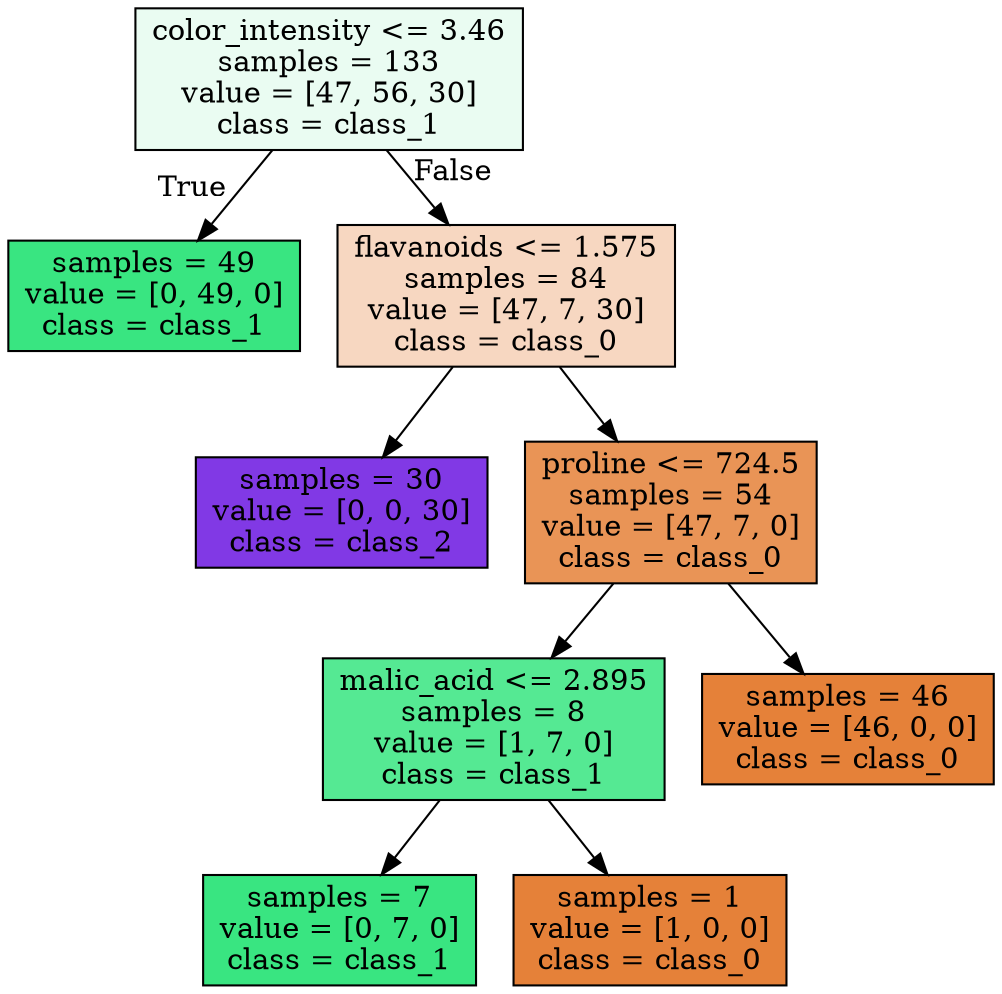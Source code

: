 digraph Tree {
node [shape=box, style="filled", color="black"] ;
0 [label="color_intensity <= 3.46\nsamples = 133\nvalue = [47, 56, 30]\nclass = class_1", fillcolor="#eafcf2"] ;
1 [label="samples = 49\nvalue = [0, 49, 0]\nclass = class_1", fillcolor="#39e581"] ;
0 -> 1 [labeldistance=2.5, labelangle=45, headlabel="True"] ;
2 [label="flavanoids <= 1.575\nsamples = 84\nvalue = [47, 7, 30]\nclass = class_0", fillcolor="#f7d7c1"] ;
0 -> 2 [labeldistance=2.5, labelangle=-45, headlabel="False"] ;
3 [label="samples = 30\nvalue = [0, 0, 30]\nclass = class_2", fillcolor="#8139e5"] ;
2 -> 3 ;
4 [label="proline <= 724.5\nsamples = 54\nvalue = [47, 7, 0]\nclass = class_0", fillcolor="#e99456"] ;
2 -> 4 ;
5 [label="malic_acid <= 2.895\nsamples = 8\nvalue = [1, 7, 0]\nclass = class_1", fillcolor="#55e993"] ;
4 -> 5 ;
6 [label="samples = 7\nvalue = [0, 7, 0]\nclass = class_1", fillcolor="#39e581"] ;
5 -> 6 ;
7 [label="samples = 1\nvalue = [1, 0, 0]\nclass = class_0", fillcolor="#e58139"] ;
5 -> 7 ;
8 [label="samples = 46\nvalue = [46, 0, 0]\nclass = class_0", fillcolor="#e58139"] ;
4 -> 8 ;
}